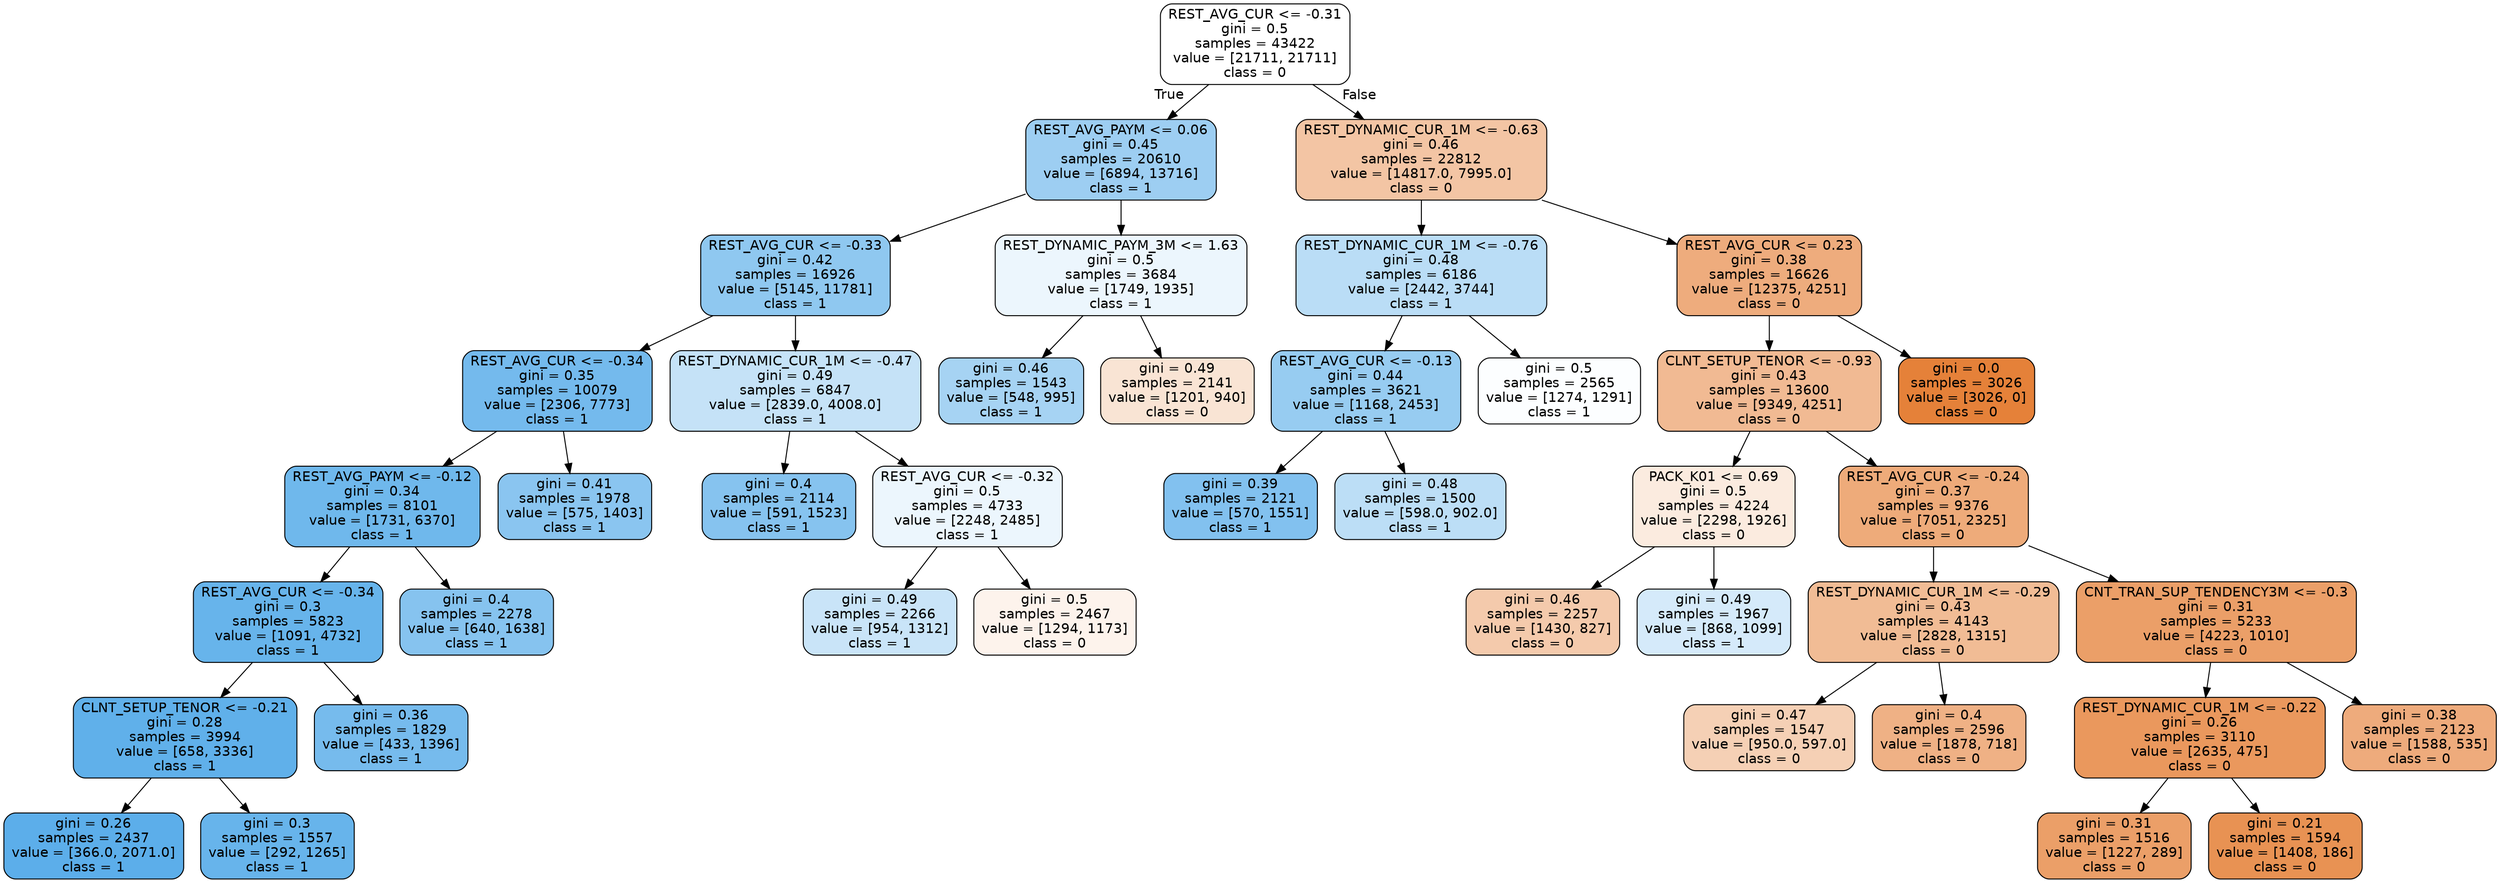 digraph Tree {
node [shape=box, style="filled, rounded", color="black", fontname="helvetica"] ;
edge [fontname="helvetica"] ;
0 [label="REST_AVG_CUR <= -0.31\ngini = 0.5\nsamples = 43422\nvalue = [21711, 21711]\nclass = 0", fillcolor="#ffffff"] ;
1 [label="REST_AVG_PAYM <= 0.06\ngini = 0.45\nsamples = 20610\nvalue = [6894, 13716]\nclass = 1", fillcolor="#9dcef2"] ;
0 -> 1 [labeldistance=2.5, labelangle=45, headlabel="True"] ;
2 [label="REST_AVG_CUR <= -0.33\ngini = 0.42\nsamples = 16926\nvalue = [5145, 11781]\nclass = 1", fillcolor="#8fc8f0"] ;
1 -> 2 ;
3 [label="REST_AVG_CUR <= -0.34\ngini = 0.35\nsamples = 10079\nvalue = [2306, 7773]\nclass = 1", fillcolor="#74baed"] ;
2 -> 3 ;
4 [label="REST_AVG_PAYM <= -0.12\ngini = 0.34\nsamples = 8101\nvalue = [1731, 6370]\nclass = 1", fillcolor="#6fb8ec"] ;
3 -> 4 ;
5 [label="REST_AVG_CUR <= -0.34\ngini = 0.3\nsamples = 5823\nvalue = [1091, 4732]\nclass = 1", fillcolor="#67b4eb"] ;
4 -> 5 ;
6 [label="CLNT_SETUP_TENOR <= -0.21\ngini = 0.28\nsamples = 3994\nvalue = [658, 3336]\nclass = 1", fillcolor="#60b0ea"] ;
5 -> 6 ;
7 [label="gini = 0.26\nsamples = 2437\nvalue = [366.0, 2071.0]\nclass = 1", fillcolor="#5caeea"] ;
6 -> 7 ;
8 [label="gini = 0.3\nsamples = 1557\nvalue = [292, 1265]\nclass = 1", fillcolor="#67b4eb"] ;
6 -> 8 ;
9 [label="gini = 0.36\nsamples = 1829\nvalue = [433, 1396]\nclass = 1", fillcolor="#76bbed"] ;
5 -> 9 ;
10 [label="gini = 0.4\nsamples = 2278\nvalue = [640, 1638]\nclass = 1", fillcolor="#86c3ef"] ;
4 -> 10 ;
11 [label="gini = 0.41\nsamples = 1978\nvalue = [575, 1403]\nclass = 1", fillcolor="#8ac5f0"] ;
3 -> 11 ;
12 [label="REST_DYNAMIC_CUR_1M <= -0.47\ngini = 0.49\nsamples = 6847\nvalue = [2839.0, 4008.0]\nclass = 1", fillcolor="#c5e2f7"] ;
2 -> 12 ;
13 [label="gini = 0.4\nsamples = 2114\nvalue = [591, 1523]\nclass = 1", fillcolor="#86c3ef"] ;
12 -> 13 ;
14 [label="REST_AVG_CUR <= -0.32\ngini = 0.5\nsamples = 4733\nvalue = [2248, 2485]\nclass = 1", fillcolor="#ecf6fd"] ;
12 -> 14 ;
15 [label="gini = 0.49\nsamples = 2266\nvalue = [954, 1312]\nclass = 1", fillcolor="#c9e4f8"] ;
14 -> 15 ;
16 [label="gini = 0.5\nsamples = 2467\nvalue = [1294, 1173]\nclass = 0", fillcolor="#fdf3ec"] ;
14 -> 16 ;
17 [label="REST_DYNAMIC_PAYM_3M <= 1.63\ngini = 0.5\nsamples = 3684\nvalue = [1749, 1935]\nclass = 1", fillcolor="#ecf6fd"] ;
1 -> 17 ;
18 [label="gini = 0.46\nsamples = 1543\nvalue = [548, 995]\nclass = 1", fillcolor="#a6d3f3"] ;
17 -> 18 ;
19 [label="gini = 0.49\nsamples = 2141\nvalue = [1201, 940]\nclass = 0", fillcolor="#f9e4d4"] ;
17 -> 19 ;
20 [label="REST_DYNAMIC_CUR_1M <= -0.63\ngini = 0.46\nsamples = 22812\nvalue = [14817.0, 7995.0]\nclass = 0", fillcolor="#f3c5a4"] ;
0 -> 20 [labeldistance=2.5, labelangle=-45, headlabel="False"] ;
21 [label="REST_DYNAMIC_CUR_1M <= -0.76\ngini = 0.48\nsamples = 6186\nvalue = [2442, 3744]\nclass = 1", fillcolor="#baddf6"] ;
20 -> 21 ;
22 [label="REST_AVG_CUR <= -0.13\ngini = 0.44\nsamples = 3621\nvalue = [1168, 2453]\nclass = 1", fillcolor="#97ccf1"] ;
21 -> 22 ;
23 [label="gini = 0.39\nsamples = 2121\nvalue = [570, 1551]\nclass = 1", fillcolor="#82c1ef"] ;
22 -> 23 ;
24 [label="gini = 0.48\nsamples = 1500\nvalue = [598.0, 902.0]\nclass = 1", fillcolor="#bcdef6"] ;
22 -> 24 ;
25 [label="gini = 0.5\nsamples = 2565\nvalue = [1274, 1291]\nclass = 1", fillcolor="#fcfeff"] ;
21 -> 25 ;
26 [label="REST_AVG_CUR <= 0.23\ngini = 0.38\nsamples = 16626\nvalue = [12375, 4251]\nclass = 0", fillcolor="#eeac7d"] ;
20 -> 26 ;
27 [label="CLNT_SETUP_TENOR <= -0.93\ngini = 0.43\nsamples = 13600\nvalue = [9349, 4251]\nclass = 0", fillcolor="#f1ba93"] ;
26 -> 27 ;
28 [label="PACK_K01 <= 0.69\ngini = 0.5\nsamples = 4224\nvalue = [2298, 1926]\nclass = 0", fillcolor="#fbebdf"] ;
27 -> 28 ;
29 [label="gini = 0.46\nsamples = 2257\nvalue = [1430, 827]\nclass = 0", fillcolor="#f4caac"] ;
28 -> 29 ;
30 [label="gini = 0.49\nsamples = 1967\nvalue = [868, 1099]\nclass = 1", fillcolor="#d5eafa"] ;
28 -> 30 ;
31 [label="REST_AVG_CUR <= -0.24\ngini = 0.37\nsamples = 9376\nvalue = [7051, 2325]\nclass = 0", fillcolor="#eeab7a"] ;
27 -> 31 ;
32 [label="REST_DYNAMIC_CUR_1M <= -0.29\ngini = 0.43\nsamples = 4143\nvalue = [2828, 1315]\nclass = 0", fillcolor="#f1bc95"] ;
31 -> 32 ;
33 [label="gini = 0.47\nsamples = 1547\nvalue = [950.0, 597.0]\nclass = 0", fillcolor="#f5d0b5"] ;
32 -> 33 ;
34 [label="gini = 0.4\nsamples = 2596\nvalue = [1878, 718]\nclass = 0", fillcolor="#efb185"] ;
32 -> 34 ;
35 [label="CNT_TRAN_SUP_TENDENCY3M <= -0.3\ngini = 0.31\nsamples = 5233\nvalue = [4223, 1010]\nclass = 0", fillcolor="#eb9f68"] ;
31 -> 35 ;
36 [label="REST_DYNAMIC_CUR_1M <= -0.22\ngini = 0.26\nsamples = 3110\nvalue = [2635, 475]\nclass = 0", fillcolor="#ea985d"] ;
35 -> 36 ;
37 [label="gini = 0.31\nsamples = 1516\nvalue = [1227, 289]\nclass = 0", fillcolor="#eb9f68"] ;
36 -> 37 ;
38 [label="gini = 0.21\nsamples = 1594\nvalue = [1408, 186]\nclass = 0", fillcolor="#e89253"] ;
36 -> 38 ;
39 [label="gini = 0.38\nsamples = 2123\nvalue = [1588, 535]\nclass = 0", fillcolor="#eeab7c"] ;
35 -> 39 ;
40 [label="gini = 0.0\nsamples = 3026\nvalue = [3026, 0]\nclass = 0", fillcolor="#e58139"] ;
26 -> 40 ;
}